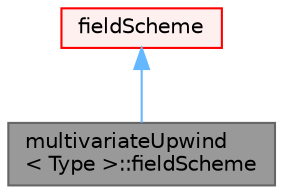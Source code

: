 digraph "multivariateUpwind&lt; Type &gt;::fieldScheme"
{
 // LATEX_PDF_SIZE
  bgcolor="transparent";
  edge [fontname=Helvetica,fontsize=10,labelfontname=Helvetica,labelfontsize=10];
  node [fontname=Helvetica,fontsize=10,shape=box,height=0.2,width=0.4];
  Node1 [id="Node000001",label="multivariateUpwind\l\< Type \>::fieldScheme",height=0.2,width=0.4,color="gray40", fillcolor="grey60", style="filled", fontcolor="black",tooltip=" "];
  Node2 -> Node1 [id="edge1_Node000001_Node000002",dir="back",color="steelblue1",style="solid",tooltip=" "];
  Node2 [id="Node000002",label="fieldScheme",height=0.2,width=0.4,color="red", fillcolor="#FFF0F0", style="filled",URL="$classFoam_1_1multivariateSurfaceInterpolationScheme_1_1fieldScheme.html",tooltip=" "];
}
